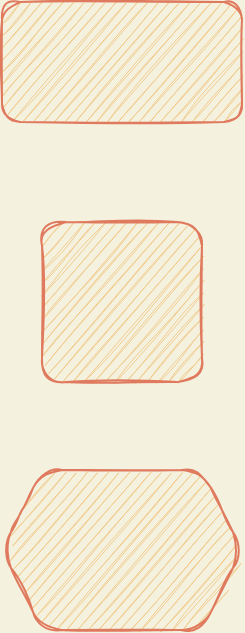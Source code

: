 <mxfile version="14.4.9" type="github">
  <diagram id="QSCsBoBHIRKWqrGeN758" name="第 1 页">
    <mxGraphModel dx="1406" dy="669" grid="0" gridSize="10" guides="1" tooltips="1" connect="1" arrows="1" fold="1" page="1" pageScale="1" pageWidth="1169" pageHeight="827" background="#F4F1DE" math="0" shadow="0">
      <root>
        <mxCell id="0" />
        <mxCell id="1" parent="0" />
        <mxCell id="Ymab6s5Fj6hapWL2f808-1" value="" style="whiteSpace=wrap;html=1;fillColor=#F2CC8F;strokeColor=#E07A5F;fontColor=#393C56;sketch=1;rounded=1;" vertex="1" parent="1">
          <mxGeometry x="350" y="100" width="120" height="60" as="geometry" />
        </mxCell>
        <mxCell id="Ymab6s5Fj6hapWL2f808-2" value="" style="whiteSpace=wrap;html=1;aspect=fixed;fillColor=#F2CC8F;strokeColor=#E07A5F;fontColor=#393C56;sketch=1;rounded=1;" vertex="1" parent="1">
          <mxGeometry x="370" y="210" width="80" height="80" as="geometry" />
        </mxCell>
        <mxCell id="Ymab6s5Fj6hapWL2f808-3" value="" style="shape=hexagon;perimeter=hexagonPerimeter2;whiteSpace=wrap;html=1;fixedSize=1;fillColor=#F2CC8F;strokeColor=#E07A5F;fontColor=#393C56;sketch=1;rounded=1;" vertex="1" parent="1">
          <mxGeometry x="350" y="334" width="120" height="80" as="geometry" />
        </mxCell>
      </root>
    </mxGraphModel>
  </diagram>
</mxfile>
